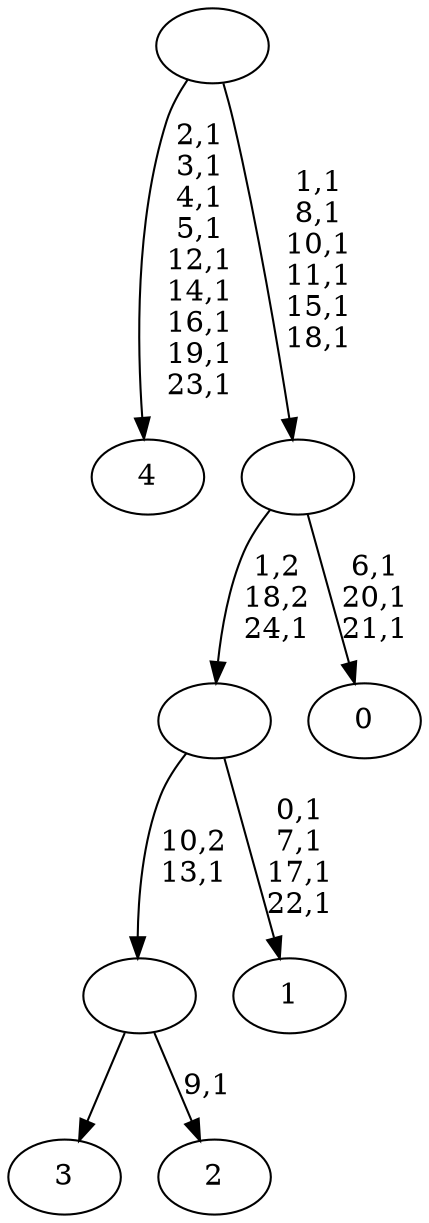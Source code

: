 digraph T {
	30 [label="4"]
	20 [label="3"]
	19 [label="2"]
	17 [label=""]
	16 [label="1"]
	11 [label=""]
	10 [label="0"]
	6 [label=""]
	0 [label=""]
	17 -> 19 [label="9,1"]
	17 -> 20 [label=""]
	11 -> 16 [label="0,1\n7,1\n17,1\n22,1"]
	11 -> 17 [label="10,2\n13,1"]
	6 -> 10 [label="6,1\n20,1\n21,1"]
	6 -> 11 [label="1,2\n18,2\n24,1"]
	0 -> 6 [label="1,1\n8,1\n10,1\n11,1\n15,1\n18,1"]
	0 -> 30 [label="2,1\n3,1\n4,1\n5,1\n12,1\n14,1\n16,1\n19,1\n23,1"]
}
